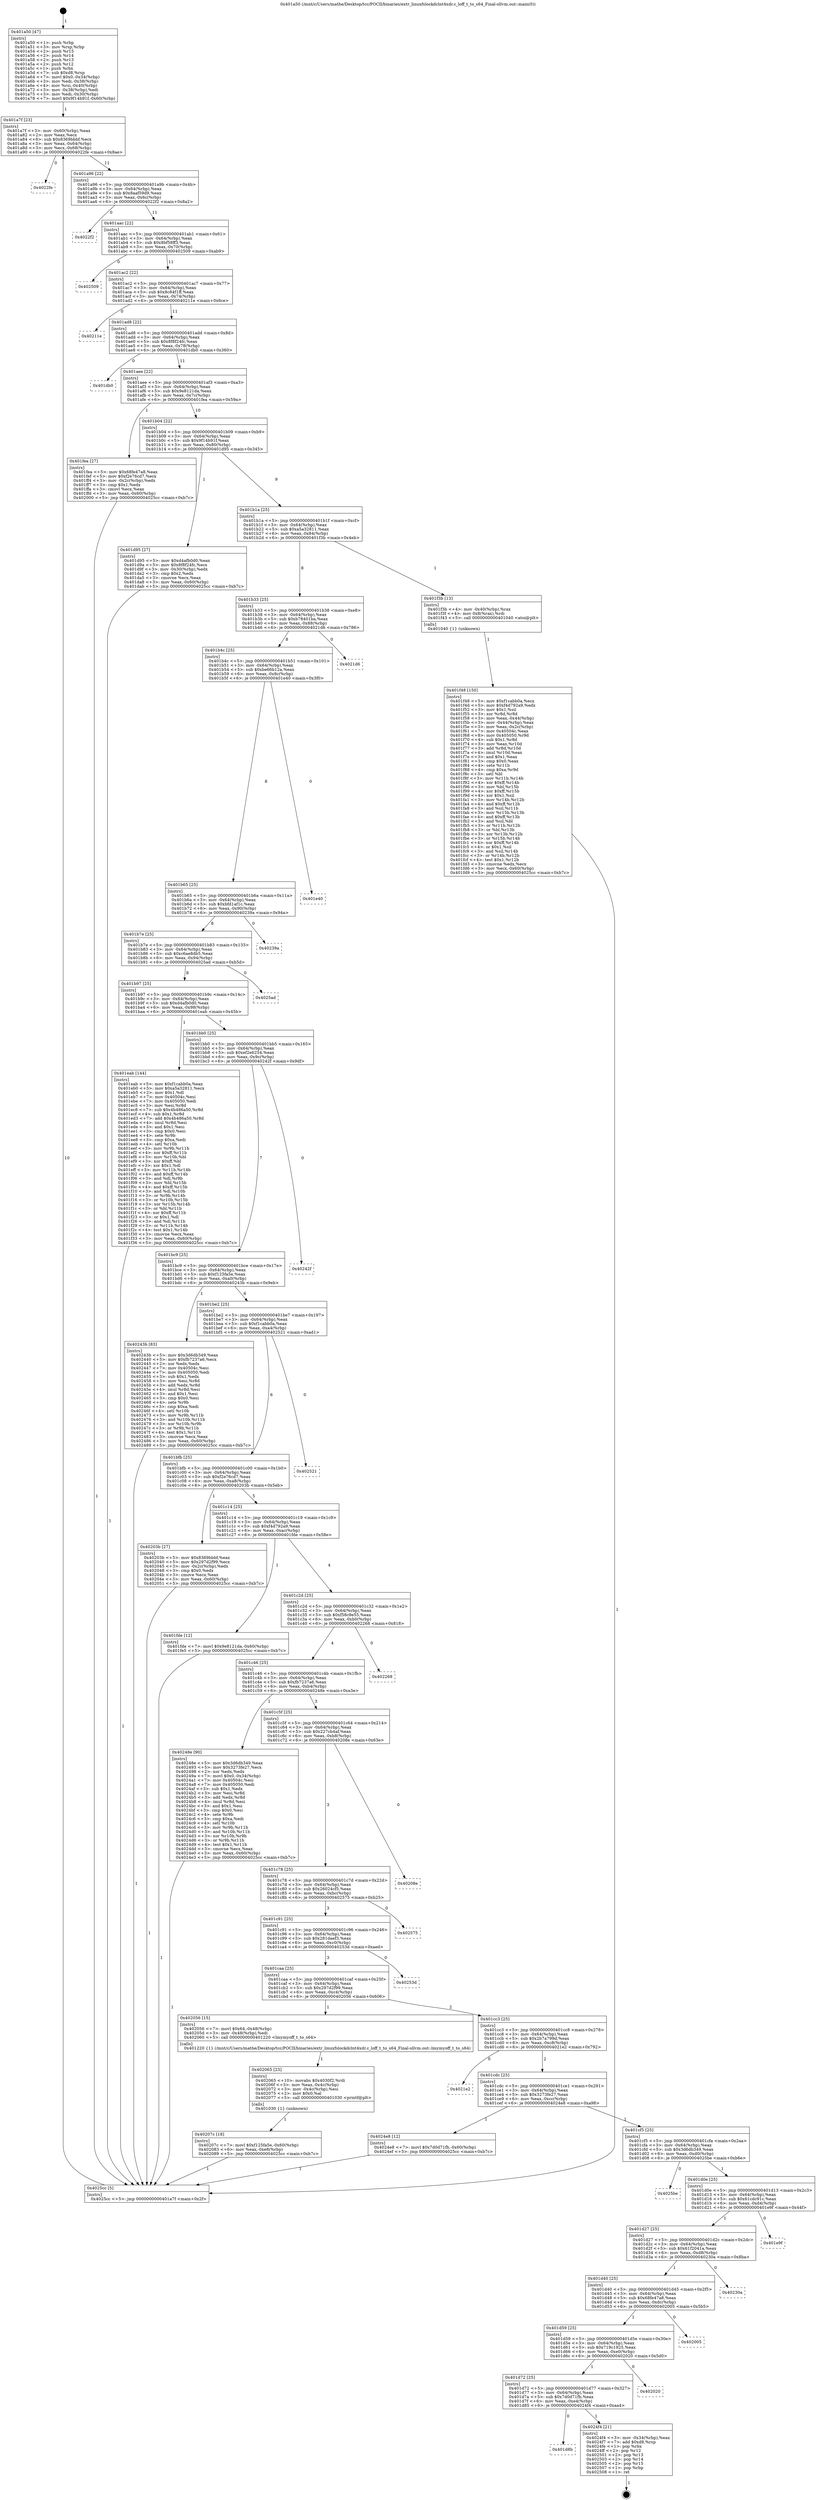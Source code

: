 digraph "0x401a50" {
  label = "0x401a50 (/mnt/c/Users/mathe/Desktop/tcc/POCII/binaries/extr_linuxfslockdclnt4xdr.c_loff_t_to_s64_Final-ollvm.out::main(0))"
  labelloc = "t"
  node[shape=record]

  Entry [label="",width=0.3,height=0.3,shape=circle,fillcolor=black,style=filled]
  "0x401a7f" [label="{
     0x401a7f [23]\l
     | [instrs]\l
     &nbsp;&nbsp;0x401a7f \<+3\>: mov -0x60(%rbp),%eax\l
     &nbsp;&nbsp;0x401a82 \<+2\>: mov %eax,%ecx\l
     &nbsp;&nbsp;0x401a84 \<+6\>: sub $0x8369bbbf,%ecx\l
     &nbsp;&nbsp;0x401a8a \<+3\>: mov %eax,-0x64(%rbp)\l
     &nbsp;&nbsp;0x401a8d \<+3\>: mov %ecx,-0x68(%rbp)\l
     &nbsp;&nbsp;0x401a90 \<+6\>: je 00000000004022fe \<main+0x8ae\>\l
  }"]
  "0x4022fe" [label="{
     0x4022fe\l
  }", style=dashed]
  "0x401a96" [label="{
     0x401a96 [22]\l
     | [instrs]\l
     &nbsp;&nbsp;0x401a96 \<+5\>: jmp 0000000000401a9b \<main+0x4b\>\l
     &nbsp;&nbsp;0x401a9b \<+3\>: mov -0x64(%rbp),%eax\l
     &nbsp;&nbsp;0x401a9e \<+5\>: sub $0x8aaf59d9,%eax\l
     &nbsp;&nbsp;0x401aa3 \<+3\>: mov %eax,-0x6c(%rbp)\l
     &nbsp;&nbsp;0x401aa6 \<+6\>: je 00000000004022f2 \<main+0x8a2\>\l
  }"]
  Exit [label="",width=0.3,height=0.3,shape=circle,fillcolor=black,style=filled,peripheries=2]
  "0x4022f2" [label="{
     0x4022f2\l
  }", style=dashed]
  "0x401aac" [label="{
     0x401aac [22]\l
     | [instrs]\l
     &nbsp;&nbsp;0x401aac \<+5\>: jmp 0000000000401ab1 \<main+0x61\>\l
     &nbsp;&nbsp;0x401ab1 \<+3\>: mov -0x64(%rbp),%eax\l
     &nbsp;&nbsp;0x401ab4 \<+5\>: sub $0x8bf58ff3,%eax\l
     &nbsp;&nbsp;0x401ab9 \<+3\>: mov %eax,-0x70(%rbp)\l
     &nbsp;&nbsp;0x401abc \<+6\>: je 0000000000402509 \<main+0xab9\>\l
  }"]
  "0x401d8b" [label="{
     0x401d8b\l
  }", style=dashed]
  "0x402509" [label="{
     0x402509\l
  }", style=dashed]
  "0x401ac2" [label="{
     0x401ac2 [22]\l
     | [instrs]\l
     &nbsp;&nbsp;0x401ac2 \<+5\>: jmp 0000000000401ac7 \<main+0x77\>\l
     &nbsp;&nbsp;0x401ac7 \<+3\>: mov -0x64(%rbp),%eax\l
     &nbsp;&nbsp;0x401aca \<+5\>: sub $0x8c84f1ff,%eax\l
     &nbsp;&nbsp;0x401acf \<+3\>: mov %eax,-0x74(%rbp)\l
     &nbsp;&nbsp;0x401ad2 \<+6\>: je 000000000040211e \<main+0x6ce\>\l
  }"]
  "0x4024f4" [label="{
     0x4024f4 [21]\l
     | [instrs]\l
     &nbsp;&nbsp;0x4024f4 \<+3\>: mov -0x34(%rbp),%eax\l
     &nbsp;&nbsp;0x4024f7 \<+7\>: add $0xd8,%rsp\l
     &nbsp;&nbsp;0x4024fe \<+1\>: pop %rbx\l
     &nbsp;&nbsp;0x4024ff \<+2\>: pop %r12\l
     &nbsp;&nbsp;0x402501 \<+2\>: pop %r13\l
     &nbsp;&nbsp;0x402503 \<+2\>: pop %r14\l
     &nbsp;&nbsp;0x402505 \<+2\>: pop %r15\l
     &nbsp;&nbsp;0x402507 \<+1\>: pop %rbp\l
     &nbsp;&nbsp;0x402508 \<+1\>: ret\l
  }"]
  "0x40211e" [label="{
     0x40211e\l
  }", style=dashed]
  "0x401ad8" [label="{
     0x401ad8 [22]\l
     | [instrs]\l
     &nbsp;&nbsp;0x401ad8 \<+5\>: jmp 0000000000401add \<main+0x8d\>\l
     &nbsp;&nbsp;0x401add \<+3\>: mov -0x64(%rbp),%eax\l
     &nbsp;&nbsp;0x401ae0 \<+5\>: sub $0x8f8f24fc,%eax\l
     &nbsp;&nbsp;0x401ae5 \<+3\>: mov %eax,-0x78(%rbp)\l
     &nbsp;&nbsp;0x401ae8 \<+6\>: je 0000000000401db0 \<main+0x360\>\l
  }"]
  "0x401d72" [label="{
     0x401d72 [25]\l
     | [instrs]\l
     &nbsp;&nbsp;0x401d72 \<+5\>: jmp 0000000000401d77 \<main+0x327\>\l
     &nbsp;&nbsp;0x401d77 \<+3\>: mov -0x64(%rbp),%eax\l
     &nbsp;&nbsp;0x401d7a \<+5\>: sub $0x7d0d71fb,%eax\l
     &nbsp;&nbsp;0x401d7f \<+6\>: mov %eax,-0xe4(%rbp)\l
     &nbsp;&nbsp;0x401d85 \<+6\>: je 00000000004024f4 \<main+0xaa4\>\l
  }"]
  "0x401db0" [label="{
     0x401db0\l
  }", style=dashed]
  "0x401aee" [label="{
     0x401aee [22]\l
     | [instrs]\l
     &nbsp;&nbsp;0x401aee \<+5\>: jmp 0000000000401af3 \<main+0xa3\>\l
     &nbsp;&nbsp;0x401af3 \<+3\>: mov -0x64(%rbp),%eax\l
     &nbsp;&nbsp;0x401af6 \<+5\>: sub $0x9e8121da,%eax\l
     &nbsp;&nbsp;0x401afb \<+3\>: mov %eax,-0x7c(%rbp)\l
     &nbsp;&nbsp;0x401afe \<+6\>: je 0000000000401fea \<main+0x59a\>\l
  }"]
  "0x402020" [label="{
     0x402020\l
  }", style=dashed]
  "0x401fea" [label="{
     0x401fea [27]\l
     | [instrs]\l
     &nbsp;&nbsp;0x401fea \<+5\>: mov $0x68fe47a8,%eax\l
     &nbsp;&nbsp;0x401fef \<+5\>: mov $0xf2e76cd7,%ecx\l
     &nbsp;&nbsp;0x401ff4 \<+3\>: mov -0x2c(%rbp),%edx\l
     &nbsp;&nbsp;0x401ff7 \<+3\>: cmp $0x1,%edx\l
     &nbsp;&nbsp;0x401ffa \<+3\>: cmovl %ecx,%eax\l
     &nbsp;&nbsp;0x401ffd \<+3\>: mov %eax,-0x60(%rbp)\l
     &nbsp;&nbsp;0x402000 \<+5\>: jmp 00000000004025cc \<main+0xb7c\>\l
  }"]
  "0x401b04" [label="{
     0x401b04 [22]\l
     | [instrs]\l
     &nbsp;&nbsp;0x401b04 \<+5\>: jmp 0000000000401b09 \<main+0xb9\>\l
     &nbsp;&nbsp;0x401b09 \<+3\>: mov -0x64(%rbp),%eax\l
     &nbsp;&nbsp;0x401b0c \<+5\>: sub $0x9f14b91f,%eax\l
     &nbsp;&nbsp;0x401b11 \<+3\>: mov %eax,-0x80(%rbp)\l
     &nbsp;&nbsp;0x401b14 \<+6\>: je 0000000000401d95 \<main+0x345\>\l
  }"]
  "0x401d59" [label="{
     0x401d59 [25]\l
     | [instrs]\l
     &nbsp;&nbsp;0x401d59 \<+5\>: jmp 0000000000401d5e \<main+0x30e\>\l
     &nbsp;&nbsp;0x401d5e \<+3\>: mov -0x64(%rbp),%eax\l
     &nbsp;&nbsp;0x401d61 \<+5\>: sub $0x719c1925,%eax\l
     &nbsp;&nbsp;0x401d66 \<+6\>: mov %eax,-0xe0(%rbp)\l
     &nbsp;&nbsp;0x401d6c \<+6\>: je 0000000000402020 \<main+0x5d0\>\l
  }"]
  "0x401d95" [label="{
     0x401d95 [27]\l
     | [instrs]\l
     &nbsp;&nbsp;0x401d95 \<+5\>: mov $0xd4afb0d0,%eax\l
     &nbsp;&nbsp;0x401d9a \<+5\>: mov $0x8f8f24fc,%ecx\l
     &nbsp;&nbsp;0x401d9f \<+3\>: mov -0x30(%rbp),%edx\l
     &nbsp;&nbsp;0x401da2 \<+3\>: cmp $0x2,%edx\l
     &nbsp;&nbsp;0x401da5 \<+3\>: cmovne %ecx,%eax\l
     &nbsp;&nbsp;0x401da8 \<+3\>: mov %eax,-0x60(%rbp)\l
     &nbsp;&nbsp;0x401dab \<+5\>: jmp 00000000004025cc \<main+0xb7c\>\l
  }"]
  "0x401b1a" [label="{
     0x401b1a [25]\l
     | [instrs]\l
     &nbsp;&nbsp;0x401b1a \<+5\>: jmp 0000000000401b1f \<main+0xcf\>\l
     &nbsp;&nbsp;0x401b1f \<+3\>: mov -0x64(%rbp),%eax\l
     &nbsp;&nbsp;0x401b22 \<+5\>: sub $0xa5a32811,%eax\l
     &nbsp;&nbsp;0x401b27 \<+6\>: mov %eax,-0x84(%rbp)\l
     &nbsp;&nbsp;0x401b2d \<+6\>: je 0000000000401f3b \<main+0x4eb\>\l
  }"]
  "0x4025cc" [label="{
     0x4025cc [5]\l
     | [instrs]\l
     &nbsp;&nbsp;0x4025cc \<+5\>: jmp 0000000000401a7f \<main+0x2f\>\l
  }"]
  "0x401a50" [label="{
     0x401a50 [47]\l
     | [instrs]\l
     &nbsp;&nbsp;0x401a50 \<+1\>: push %rbp\l
     &nbsp;&nbsp;0x401a51 \<+3\>: mov %rsp,%rbp\l
     &nbsp;&nbsp;0x401a54 \<+2\>: push %r15\l
     &nbsp;&nbsp;0x401a56 \<+2\>: push %r14\l
     &nbsp;&nbsp;0x401a58 \<+2\>: push %r13\l
     &nbsp;&nbsp;0x401a5a \<+2\>: push %r12\l
     &nbsp;&nbsp;0x401a5c \<+1\>: push %rbx\l
     &nbsp;&nbsp;0x401a5d \<+7\>: sub $0xd8,%rsp\l
     &nbsp;&nbsp;0x401a64 \<+7\>: movl $0x0,-0x34(%rbp)\l
     &nbsp;&nbsp;0x401a6b \<+3\>: mov %edi,-0x38(%rbp)\l
     &nbsp;&nbsp;0x401a6e \<+4\>: mov %rsi,-0x40(%rbp)\l
     &nbsp;&nbsp;0x401a72 \<+3\>: mov -0x38(%rbp),%edi\l
     &nbsp;&nbsp;0x401a75 \<+3\>: mov %edi,-0x30(%rbp)\l
     &nbsp;&nbsp;0x401a78 \<+7\>: movl $0x9f14b91f,-0x60(%rbp)\l
  }"]
  "0x402005" [label="{
     0x402005\l
  }", style=dashed]
  "0x401f3b" [label="{
     0x401f3b [13]\l
     | [instrs]\l
     &nbsp;&nbsp;0x401f3b \<+4\>: mov -0x40(%rbp),%rax\l
     &nbsp;&nbsp;0x401f3f \<+4\>: mov 0x8(%rax),%rdi\l
     &nbsp;&nbsp;0x401f43 \<+5\>: call 0000000000401040 \<atoi@plt\>\l
     | [calls]\l
     &nbsp;&nbsp;0x401040 \{1\} (unknown)\l
  }"]
  "0x401b33" [label="{
     0x401b33 [25]\l
     | [instrs]\l
     &nbsp;&nbsp;0x401b33 \<+5\>: jmp 0000000000401b38 \<main+0xe8\>\l
     &nbsp;&nbsp;0x401b38 \<+3\>: mov -0x64(%rbp),%eax\l
     &nbsp;&nbsp;0x401b3b \<+5\>: sub $0xb78401ba,%eax\l
     &nbsp;&nbsp;0x401b40 \<+6\>: mov %eax,-0x88(%rbp)\l
     &nbsp;&nbsp;0x401b46 \<+6\>: je 00000000004021d6 \<main+0x786\>\l
  }"]
  "0x401d40" [label="{
     0x401d40 [25]\l
     | [instrs]\l
     &nbsp;&nbsp;0x401d40 \<+5\>: jmp 0000000000401d45 \<main+0x2f5\>\l
     &nbsp;&nbsp;0x401d45 \<+3\>: mov -0x64(%rbp),%eax\l
     &nbsp;&nbsp;0x401d48 \<+5\>: sub $0x68fe47a8,%eax\l
     &nbsp;&nbsp;0x401d4d \<+6\>: mov %eax,-0xdc(%rbp)\l
     &nbsp;&nbsp;0x401d53 \<+6\>: je 0000000000402005 \<main+0x5b5\>\l
  }"]
  "0x4021d6" [label="{
     0x4021d6\l
  }", style=dashed]
  "0x401b4c" [label="{
     0x401b4c [25]\l
     | [instrs]\l
     &nbsp;&nbsp;0x401b4c \<+5\>: jmp 0000000000401b51 \<main+0x101\>\l
     &nbsp;&nbsp;0x401b51 \<+3\>: mov -0x64(%rbp),%eax\l
     &nbsp;&nbsp;0x401b54 \<+5\>: sub $0xbe66b12a,%eax\l
     &nbsp;&nbsp;0x401b59 \<+6\>: mov %eax,-0x8c(%rbp)\l
     &nbsp;&nbsp;0x401b5f \<+6\>: je 0000000000401e40 \<main+0x3f0\>\l
  }"]
  "0x40230a" [label="{
     0x40230a\l
  }", style=dashed]
  "0x401e40" [label="{
     0x401e40\l
  }", style=dashed]
  "0x401b65" [label="{
     0x401b65 [25]\l
     | [instrs]\l
     &nbsp;&nbsp;0x401b65 \<+5\>: jmp 0000000000401b6a \<main+0x11a\>\l
     &nbsp;&nbsp;0x401b6a \<+3\>: mov -0x64(%rbp),%eax\l
     &nbsp;&nbsp;0x401b6d \<+5\>: sub $0xbfd1af1c,%eax\l
     &nbsp;&nbsp;0x401b72 \<+6\>: mov %eax,-0x90(%rbp)\l
     &nbsp;&nbsp;0x401b78 \<+6\>: je 000000000040239a \<main+0x94a\>\l
  }"]
  "0x401d27" [label="{
     0x401d27 [25]\l
     | [instrs]\l
     &nbsp;&nbsp;0x401d27 \<+5\>: jmp 0000000000401d2c \<main+0x2dc\>\l
     &nbsp;&nbsp;0x401d2c \<+3\>: mov -0x64(%rbp),%eax\l
     &nbsp;&nbsp;0x401d2f \<+5\>: sub $0x61f2041a,%eax\l
     &nbsp;&nbsp;0x401d34 \<+6\>: mov %eax,-0xd8(%rbp)\l
     &nbsp;&nbsp;0x401d3a \<+6\>: je 000000000040230a \<main+0x8ba\>\l
  }"]
  "0x40239a" [label="{
     0x40239a\l
  }", style=dashed]
  "0x401b7e" [label="{
     0x401b7e [25]\l
     | [instrs]\l
     &nbsp;&nbsp;0x401b7e \<+5\>: jmp 0000000000401b83 \<main+0x133\>\l
     &nbsp;&nbsp;0x401b83 \<+3\>: mov -0x64(%rbp),%eax\l
     &nbsp;&nbsp;0x401b86 \<+5\>: sub $0xc6ae8db5,%eax\l
     &nbsp;&nbsp;0x401b8b \<+6\>: mov %eax,-0x94(%rbp)\l
     &nbsp;&nbsp;0x401b91 \<+6\>: je 00000000004025ad \<main+0xb5d\>\l
  }"]
  "0x401e9f" [label="{
     0x401e9f\l
  }", style=dashed]
  "0x4025ad" [label="{
     0x4025ad\l
  }", style=dashed]
  "0x401b97" [label="{
     0x401b97 [25]\l
     | [instrs]\l
     &nbsp;&nbsp;0x401b97 \<+5\>: jmp 0000000000401b9c \<main+0x14c\>\l
     &nbsp;&nbsp;0x401b9c \<+3\>: mov -0x64(%rbp),%eax\l
     &nbsp;&nbsp;0x401b9f \<+5\>: sub $0xd4afb0d0,%eax\l
     &nbsp;&nbsp;0x401ba4 \<+6\>: mov %eax,-0x98(%rbp)\l
     &nbsp;&nbsp;0x401baa \<+6\>: je 0000000000401eab \<main+0x45b\>\l
  }"]
  "0x401d0e" [label="{
     0x401d0e [25]\l
     | [instrs]\l
     &nbsp;&nbsp;0x401d0e \<+5\>: jmp 0000000000401d13 \<main+0x2c3\>\l
     &nbsp;&nbsp;0x401d13 \<+3\>: mov -0x64(%rbp),%eax\l
     &nbsp;&nbsp;0x401d16 \<+5\>: sub $0x61cdc91c,%eax\l
     &nbsp;&nbsp;0x401d1b \<+6\>: mov %eax,-0xd4(%rbp)\l
     &nbsp;&nbsp;0x401d21 \<+6\>: je 0000000000401e9f \<main+0x44f\>\l
  }"]
  "0x401eab" [label="{
     0x401eab [144]\l
     | [instrs]\l
     &nbsp;&nbsp;0x401eab \<+5\>: mov $0xf1cabb0a,%eax\l
     &nbsp;&nbsp;0x401eb0 \<+5\>: mov $0xa5a32811,%ecx\l
     &nbsp;&nbsp;0x401eb5 \<+2\>: mov $0x1,%dl\l
     &nbsp;&nbsp;0x401eb7 \<+7\>: mov 0x40504c,%esi\l
     &nbsp;&nbsp;0x401ebe \<+7\>: mov 0x405050,%edi\l
     &nbsp;&nbsp;0x401ec5 \<+3\>: mov %esi,%r8d\l
     &nbsp;&nbsp;0x401ec8 \<+7\>: sub $0x4b486a50,%r8d\l
     &nbsp;&nbsp;0x401ecf \<+4\>: sub $0x1,%r8d\l
     &nbsp;&nbsp;0x401ed3 \<+7\>: add $0x4b486a50,%r8d\l
     &nbsp;&nbsp;0x401eda \<+4\>: imul %r8d,%esi\l
     &nbsp;&nbsp;0x401ede \<+3\>: and $0x1,%esi\l
     &nbsp;&nbsp;0x401ee1 \<+3\>: cmp $0x0,%esi\l
     &nbsp;&nbsp;0x401ee4 \<+4\>: sete %r9b\l
     &nbsp;&nbsp;0x401ee8 \<+3\>: cmp $0xa,%edi\l
     &nbsp;&nbsp;0x401eeb \<+4\>: setl %r10b\l
     &nbsp;&nbsp;0x401eef \<+3\>: mov %r9b,%r11b\l
     &nbsp;&nbsp;0x401ef2 \<+4\>: xor $0xff,%r11b\l
     &nbsp;&nbsp;0x401ef6 \<+3\>: mov %r10b,%bl\l
     &nbsp;&nbsp;0x401ef9 \<+3\>: xor $0xff,%bl\l
     &nbsp;&nbsp;0x401efc \<+3\>: xor $0x1,%dl\l
     &nbsp;&nbsp;0x401eff \<+3\>: mov %r11b,%r14b\l
     &nbsp;&nbsp;0x401f02 \<+4\>: and $0xff,%r14b\l
     &nbsp;&nbsp;0x401f06 \<+3\>: and %dl,%r9b\l
     &nbsp;&nbsp;0x401f09 \<+3\>: mov %bl,%r15b\l
     &nbsp;&nbsp;0x401f0c \<+4\>: and $0xff,%r15b\l
     &nbsp;&nbsp;0x401f10 \<+3\>: and %dl,%r10b\l
     &nbsp;&nbsp;0x401f13 \<+3\>: or %r9b,%r14b\l
     &nbsp;&nbsp;0x401f16 \<+3\>: or %r10b,%r15b\l
     &nbsp;&nbsp;0x401f19 \<+3\>: xor %r15b,%r14b\l
     &nbsp;&nbsp;0x401f1c \<+3\>: or %bl,%r11b\l
     &nbsp;&nbsp;0x401f1f \<+4\>: xor $0xff,%r11b\l
     &nbsp;&nbsp;0x401f23 \<+3\>: or $0x1,%dl\l
     &nbsp;&nbsp;0x401f26 \<+3\>: and %dl,%r11b\l
     &nbsp;&nbsp;0x401f29 \<+3\>: or %r11b,%r14b\l
     &nbsp;&nbsp;0x401f2c \<+4\>: test $0x1,%r14b\l
     &nbsp;&nbsp;0x401f30 \<+3\>: cmovne %ecx,%eax\l
     &nbsp;&nbsp;0x401f33 \<+3\>: mov %eax,-0x60(%rbp)\l
     &nbsp;&nbsp;0x401f36 \<+5\>: jmp 00000000004025cc \<main+0xb7c\>\l
  }"]
  "0x401bb0" [label="{
     0x401bb0 [25]\l
     | [instrs]\l
     &nbsp;&nbsp;0x401bb0 \<+5\>: jmp 0000000000401bb5 \<main+0x165\>\l
     &nbsp;&nbsp;0x401bb5 \<+3\>: mov -0x64(%rbp),%eax\l
     &nbsp;&nbsp;0x401bb8 \<+5\>: sub $0xef2e6254,%eax\l
     &nbsp;&nbsp;0x401bbd \<+6\>: mov %eax,-0x9c(%rbp)\l
     &nbsp;&nbsp;0x401bc3 \<+6\>: je 000000000040242f \<main+0x9df\>\l
  }"]
  "0x401f48" [label="{
     0x401f48 [150]\l
     | [instrs]\l
     &nbsp;&nbsp;0x401f48 \<+5\>: mov $0xf1cabb0a,%ecx\l
     &nbsp;&nbsp;0x401f4d \<+5\>: mov $0xf4d792a9,%edx\l
     &nbsp;&nbsp;0x401f52 \<+3\>: mov $0x1,%sil\l
     &nbsp;&nbsp;0x401f55 \<+3\>: xor %r8d,%r8d\l
     &nbsp;&nbsp;0x401f58 \<+3\>: mov %eax,-0x44(%rbp)\l
     &nbsp;&nbsp;0x401f5b \<+3\>: mov -0x44(%rbp),%eax\l
     &nbsp;&nbsp;0x401f5e \<+3\>: mov %eax,-0x2c(%rbp)\l
     &nbsp;&nbsp;0x401f61 \<+7\>: mov 0x40504c,%eax\l
     &nbsp;&nbsp;0x401f68 \<+8\>: mov 0x405050,%r9d\l
     &nbsp;&nbsp;0x401f70 \<+4\>: sub $0x1,%r8d\l
     &nbsp;&nbsp;0x401f74 \<+3\>: mov %eax,%r10d\l
     &nbsp;&nbsp;0x401f77 \<+3\>: add %r8d,%r10d\l
     &nbsp;&nbsp;0x401f7a \<+4\>: imul %r10d,%eax\l
     &nbsp;&nbsp;0x401f7e \<+3\>: and $0x1,%eax\l
     &nbsp;&nbsp;0x401f81 \<+3\>: cmp $0x0,%eax\l
     &nbsp;&nbsp;0x401f84 \<+4\>: sete %r11b\l
     &nbsp;&nbsp;0x401f88 \<+4\>: cmp $0xa,%r9d\l
     &nbsp;&nbsp;0x401f8c \<+3\>: setl %bl\l
     &nbsp;&nbsp;0x401f8f \<+3\>: mov %r11b,%r14b\l
     &nbsp;&nbsp;0x401f92 \<+4\>: xor $0xff,%r14b\l
     &nbsp;&nbsp;0x401f96 \<+3\>: mov %bl,%r15b\l
     &nbsp;&nbsp;0x401f99 \<+4\>: xor $0xff,%r15b\l
     &nbsp;&nbsp;0x401f9d \<+4\>: xor $0x1,%sil\l
     &nbsp;&nbsp;0x401fa1 \<+3\>: mov %r14b,%r12b\l
     &nbsp;&nbsp;0x401fa4 \<+4\>: and $0xff,%r12b\l
     &nbsp;&nbsp;0x401fa8 \<+3\>: and %sil,%r11b\l
     &nbsp;&nbsp;0x401fab \<+3\>: mov %r15b,%r13b\l
     &nbsp;&nbsp;0x401fae \<+4\>: and $0xff,%r13b\l
     &nbsp;&nbsp;0x401fb2 \<+3\>: and %sil,%bl\l
     &nbsp;&nbsp;0x401fb5 \<+3\>: or %r11b,%r12b\l
     &nbsp;&nbsp;0x401fb8 \<+3\>: or %bl,%r13b\l
     &nbsp;&nbsp;0x401fbb \<+3\>: xor %r13b,%r12b\l
     &nbsp;&nbsp;0x401fbe \<+3\>: or %r15b,%r14b\l
     &nbsp;&nbsp;0x401fc1 \<+4\>: xor $0xff,%r14b\l
     &nbsp;&nbsp;0x401fc5 \<+4\>: or $0x1,%sil\l
     &nbsp;&nbsp;0x401fc9 \<+3\>: and %sil,%r14b\l
     &nbsp;&nbsp;0x401fcc \<+3\>: or %r14b,%r12b\l
     &nbsp;&nbsp;0x401fcf \<+4\>: test $0x1,%r12b\l
     &nbsp;&nbsp;0x401fd3 \<+3\>: cmovne %edx,%ecx\l
     &nbsp;&nbsp;0x401fd6 \<+3\>: mov %ecx,-0x60(%rbp)\l
     &nbsp;&nbsp;0x401fd9 \<+5\>: jmp 00000000004025cc \<main+0xb7c\>\l
  }"]
  "0x4025be" [label="{
     0x4025be\l
  }", style=dashed]
  "0x40242f" [label="{
     0x40242f\l
  }", style=dashed]
  "0x401bc9" [label="{
     0x401bc9 [25]\l
     | [instrs]\l
     &nbsp;&nbsp;0x401bc9 \<+5\>: jmp 0000000000401bce \<main+0x17e\>\l
     &nbsp;&nbsp;0x401bce \<+3\>: mov -0x64(%rbp),%eax\l
     &nbsp;&nbsp;0x401bd1 \<+5\>: sub $0xf125fa5e,%eax\l
     &nbsp;&nbsp;0x401bd6 \<+6\>: mov %eax,-0xa0(%rbp)\l
     &nbsp;&nbsp;0x401bdc \<+6\>: je 000000000040243b \<main+0x9eb\>\l
  }"]
  "0x401cf5" [label="{
     0x401cf5 [25]\l
     | [instrs]\l
     &nbsp;&nbsp;0x401cf5 \<+5\>: jmp 0000000000401cfa \<main+0x2aa\>\l
     &nbsp;&nbsp;0x401cfa \<+3\>: mov -0x64(%rbp),%eax\l
     &nbsp;&nbsp;0x401cfd \<+5\>: sub $0x3d6db349,%eax\l
     &nbsp;&nbsp;0x401d02 \<+6\>: mov %eax,-0xd0(%rbp)\l
     &nbsp;&nbsp;0x401d08 \<+6\>: je 00000000004025be \<main+0xb6e\>\l
  }"]
  "0x40243b" [label="{
     0x40243b [83]\l
     | [instrs]\l
     &nbsp;&nbsp;0x40243b \<+5\>: mov $0x3d6db349,%eax\l
     &nbsp;&nbsp;0x402440 \<+5\>: mov $0xfb7237a6,%ecx\l
     &nbsp;&nbsp;0x402445 \<+2\>: xor %edx,%edx\l
     &nbsp;&nbsp;0x402447 \<+7\>: mov 0x40504c,%esi\l
     &nbsp;&nbsp;0x40244e \<+7\>: mov 0x405050,%edi\l
     &nbsp;&nbsp;0x402455 \<+3\>: sub $0x1,%edx\l
     &nbsp;&nbsp;0x402458 \<+3\>: mov %esi,%r8d\l
     &nbsp;&nbsp;0x40245b \<+3\>: add %edx,%r8d\l
     &nbsp;&nbsp;0x40245e \<+4\>: imul %r8d,%esi\l
     &nbsp;&nbsp;0x402462 \<+3\>: and $0x1,%esi\l
     &nbsp;&nbsp;0x402465 \<+3\>: cmp $0x0,%esi\l
     &nbsp;&nbsp;0x402468 \<+4\>: sete %r9b\l
     &nbsp;&nbsp;0x40246c \<+3\>: cmp $0xa,%edi\l
     &nbsp;&nbsp;0x40246f \<+4\>: setl %r10b\l
     &nbsp;&nbsp;0x402473 \<+3\>: mov %r9b,%r11b\l
     &nbsp;&nbsp;0x402476 \<+3\>: and %r10b,%r11b\l
     &nbsp;&nbsp;0x402479 \<+3\>: xor %r10b,%r9b\l
     &nbsp;&nbsp;0x40247c \<+3\>: or %r9b,%r11b\l
     &nbsp;&nbsp;0x40247f \<+4\>: test $0x1,%r11b\l
     &nbsp;&nbsp;0x402483 \<+3\>: cmovne %ecx,%eax\l
     &nbsp;&nbsp;0x402486 \<+3\>: mov %eax,-0x60(%rbp)\l
     &nbsp;&nbsp;0x402489 \<+5\>: jmp 00000000004025cc \<main+0xb7c\>\l
  }"]
  "0x401be2" [label="{
     0x401be2 [25]\l
     | [instrs]\l
     &nbsp;&nbsp;0x401be2 \<+5\>: jmp 0000000000401be7 \<main+0x197\>\l
     &nbsp;&nbsp;0x401be7 \<+3\>: mov -0x64(%rbp),%eax\l
     &nbsp;&nbsp;0x401bea \<+5\>: sub $0xf1cabb0a,%eax\l
     &nbsp;&nbsp;0x401bef \<+6\>: mov %eax,-0xa4(%rbp)\l
     &nbsp;&nbsp;0x401bf5 \<+6\>: je 0000000000402521 \<main+0xad1\>\l
  }"]
  "0x4024e8" [label="{
     0x4024e8 [12]\l
     | [instrs]\l
     &nbsp;&nbsp;0x4024e8 \<+7\>: movl $0x7d0d71fb,-0x60(%rbp)\l
     &nbsp;&nbsp;0x4024ef \<+5\>: jmp 00000000004025cc \<main+0xb7c\>\l
  }"]
  "0x402521" [label="{
     0x402521\l
  }", style=dashed]
  "0x401bfb" [label="{
     0x401bfb [25]\l
     | [instrs]\l
     &nbsp;&nbsp;0x401bfb \<+5\>: jmp 0000000000401c00 \<main+0x1b0\>\l
     &nbsp;&nbsp;0x401c00 \<+3\>: mov -0x64(%rbp),%eax\l
     &nbsp;&nbsp;0x401c03 \<+5\>: sub $0xf2e76cd7,%eax\l
     &nbsp;&nbsp;0x401c08 \<+6\>: mov %eax,-0xa8(%rbp)\l
     &nbsp;&nbsp;0x401c0e \<+6\>: je 000000000040203b \<main+0x5eb\>\l
  }"]
  "0x401cdc" [label="{
     0x401cdc [25]\l
     | [instrs]\l
     &nbsp;&nbsp;0x401cdc \<+5\>: jmp 0000000000401ce1 \<main+0x291\>\l
     &nbsp;&nbsp;0x401ce1 \<+3\>: mov -0x64(%rbp),%eax\l
     &nbsp;&nbsp;0x401ce4 \<+5\>: sub $0x3273fe27,%eax\l
     &nbsp;&nbsp;0x401ce9 \<+6\>: mov %eax,-0xcc(%rbp)\l
     &nbsp;&nbsp;0x401cef \<+6\>: je 00000000004024e8 \<main+0xa98\>\l
  }"]
  "0x40203b" [label="{
     0x40203b [27]\l
     | [instrs]\l
     &nbsp;&nbsp;0x40203b \<+5\>: mov $0x8369bbbf,%eax\l
     &nbsp;&nbsp;0x402040 \<+5\>: mov $0x297d2f99,%ecx\l
     &nbsp;&nbsp;0x402045 \<+3\>: mov -0x2c(%rbp),%edx\l
     &nbsp;&nbsp;0x402048 \<+3\>: cmp $0x0,%edx\l
     &nbsp;&nbsp;0x40204b \<+3\>: cmove %ecx,%eax\l
     &nbsp;&nbsp;0x40204e \<+3\>: mov %eax,-0x60(%rbp)\l
     &nbsp;&nbsp;0x402051 \<+5\>: jmp 00000000004025cc \<main+0xb7c\>\l
  }"]
  "0x401c14" [label="{
     0x401c14 [25]\l
     | [instrs]\l
     &nbsp;&nbsp;0x401c14 \<+5\>: jmp 0000000000401c19 \<main+0x1c9\>\l
     &nbsp;&nbsp;0x401c19 \<+3\>: mov -0x64(%rbp),%eax\l
     &nbsp;&nbsp;0x401c1c \<+5\>: sub $0xf4d792a9,%eax\l
     &nbsp;&nbsp;0x401c21 \<+6\>: mov %eax,-0xac(%rbp)\l
     &nbsp;&nbsp;0x401c27 \<+6\>: je 0000000000401fde \<main+0x58e\>\l
  }"]
  "0x4021e2" [label="{
     0x4021e2\l
  }", style=dashed]
  "0x401fde" [label="{
     0x401fde [12]\l
     | [instrs]\l
     &nbsp;&nbsp;0x401fde \<+7\>: movl $0x9e8121da,-0x60(%rbp)\l
     &nbsp;&nbsp;0x401fe5 \<+5\>: jmp 00000000004025cc \<main+0xb7c\>\l
  }"]
  "0x401c2d" [label="{
     0x401c2d [25]\l
     | [instrs]\l
     &nbsp;&nbsp;0x401c2d \<+5\>: jmp 0000000000401c32 \<main+0x1e2\>\l
     &nbsp;&nbsp;0x401c32 \<+3\>: mov -0x64(%rbp),%eax\l
     &nbsp;&nbsp;0x401c35 \<+5\>: sub $0xf58c9e55,%eax\l
     &nbsp;&nbsp;0x401c3a \<+6\>: mov %eax,-0xb0(%rbp)\l
     &nbsp;&nbsp;0x401c40 \<+6\>: je 0000000000402268 \<main+0x818\>\l
  }"]
  "0x40207c" [label="{
     0x40207c [18]\l
     | [instrs]\l
     &nbsp;&nbsp;0x40207c \<+7\>: movl $0xf125fa5e,-0x60(%rbp)\l
     &nbsp;&nbsp;0x402083 \<+6\>: mov %eax,-0xe8(%rbp)\l
     &nbsp;&nbsp;0x402089 \<+5\>: jmp 00000000004025cc \<main+0xb7c\>\l
  }"]
  "0x402268" [label="{
     0x402268\l
  }", style=dashed]
  "0x401c46" [label="{
     0x401c46 [25]\l
     | [instrs]\l
     &nbsp;&nbsp;0x401c46 \<+5\>: jmp 0000000000401c4b \<main+0x1fb\>\l
     &nbsp;&nbsp;0x401c4b \<+3\>: mov -0x64(%rbp),%eax\l
     &nbsp;&nbsp;0x401c4e \<+5\>: sub $0xfb7237a6,%eax\l
     &nbsp;&nbsp;0x401c53 \<+6\>: mov %eax,-0xb4(%rbp)\l
     &nbsp;&nbsp;0x401c59 \<+6\>: je 000000000040248e \<main+0xa3e\>\l
  }"]
  "0x402065" [label="{
     0x402065 [23]\l
     | [instrs]\l
     &nbsp;&nbsp;0x402065 \<+10\>: movabs $0x4030f2,%rdi\l
     &nbsp;&nbsp;0x40206f \<+3\>: mov %eax,-0x4c(%rbp)\l
     &nbsp;&nbsp;0x402072 \<+3\>: mov -0x4c(%rbp),%esi\l
     &nbsp;&nbsp;0x402075 \<+2\>: mov $0x0,%al\l
     &nbsp;&nbsp;0x402077 \<+5\>: call 0000000000401030 \<printf@plt\>\l
     | [calls]\l
     &nbsp;&nbsp;0x401030 \{1\} (unknown)\l
  }"]
  "0x40248e" [label="{
     0x40248e [90]\l
     | [instrs]\l
     &nbsp;&nbsp;0x40248e \<+5\>: mov $0x3d6db349,%eax\l
     &nbsp;&nbsp;0x402493 \<+5\>: mov $0x3273fe27,%ecx\l
     &nbsp;&nbsp;0x402498 \<+2\>: xor %edx,%edx\l
     &nbsp;&nbsp;0x40249a \<+7\>: movl $0x0,-0x34(%rbp)\l
     &nbsp;&nbsp;0x4024a1 \<+7\>: mov 0x40504c,%esi\l
     &nbsp;&nbsp;0x4024a8 \<+7\>: mov 0x405050,%edi\l
     &nbsp;&nbsp;0x4024af \<+3\>: sub $0x1,%edx\l
     &nbsp;&nbsp;0x4024b2 \<+3\>: mov %esi,%r8d\l
     &nbsp;&nbsp;0x4024b5 \<+3\>: add %edx,%r8d\l
     &nbsp;&nbsp;0x4024b8 \<+4\>: imul %r8d,%esi\l
     &nbsp;&nbsp;0x4024bc \<+3\>: and $0x1,%esi\l
     &nbsp;&nbsp;0x4024bf \<+3\>: cmp $0x0,%esi\l
     &nbsp;&nbsp;0x4024c2 \<+4\>: sete %r9b\l
     &nbsp;&nbsp;0x4024c6 \<+3\>: cmp $0xa,%edi\l
     &nbsp;&nbsp;0x4024c9 \<+4\>: setl %r10b\l
     &nbsp;&nbsp;0x4024cd \<+3\>: mov %r9b,%r11b\l
     &nbsp;&nbsp;0x4024d0 \<+3\>: and %r10b,%r11b\l
     &nbsp;&nbsp;0x4024d3 \<+3\>: xor %r10b,%r9b\l
     &nbsp;&nbsp;0x4024d6 \<+3\>: or %r9b,%r11b\l
     &nbsp;&nbsp;0x4024d9 \<+4\>: test $0x1,%r11b\l
     &nbsp;&nbsp;0x4024dd \<+3\>: cmovne %ecx,%eax\l
     &nbsp;&nbsp;0x4024e0 \<+3\>: mov %eax,-0x60(%rbp)\l
     &nbsp;&nbsp;0x4024e3 \<+5\>: jmp 00000000004025cc \<main+0xb7c\>\l
  }"]
  "0x401c5f" [label="{
     0x401c5f [25]\l
     | [instrs]\l
     &nbsp;&nbsp;0x401c5f \<+5\>: jmp 0000000000401c64 \<main+0x214\>\l
     &nbsp;&nbsp;0x401c64 \<+3\>: mov -0x64(%rbp),%eax\l
     &nbsp;&nbsp;0x401c67 \<+5\>: sub $0x227cb4af,%eax\l
     &nbsp;&nbsp;0x401c6c \<+6\>: mov %eax,-0xb8(%rbp)\l
     &nbsp;&nbsp;0x401c72 \<+6\>: je 000000000040208e \<main+0x63e\>\l
  }"]
  "0x401cc3" [label="{
     0x401cc3 [25]\l
     | [instrs]\l
     &nbsp;&nbsp;0x401cc3 \<+5\>: jmp 0000000000401cc8 \<main+0x278\>\l
     &nbsp;&nbsp;0x401cc8 \<+3\>: mov -0x64(%rbp),%eax\l
     &nbsp;&nbsp;0x401ccb \<+5\>: sub $0x2b7a799d,%eax\l
     &nbsp;&nbsp;0x401cd0 \<+6\>: mov %eax,-0xc8(%rbp)\l
     &nbsp;&nbsp;0x401cd6 \<+6\>: je 00000000004021e2 \<main+0x792\>\l
  }"]
  "0x40208e" [label="{
     0x40208e\l
  }", style=dashed]
  "0x401c78" [label="{
     0x401c78 [25]\l
     | [instrs]\l
     &nbsp;&nbsp;0x401c78 \<+5\>: jmp 0000000000401c7d \<main+0x22d\>\l
     &nbsp;&nbsp;0x401c7d \<+3\>: mov -0x64(%rbp),%eax\l
     &nbsp;&nbsp;0x401c80 \<+5\>: sub $0x26024cf5,%eax\l
     &nbsp;&nbsp;0x401c85 \<+6\>: mov %eax,-0xbc(%rbp)\l
     &nbsp;&nbsp;0x401c8b \<+6\>: je 0000000000402575 \<main+0xb25\>\l
  }"]
  "0x402056" [label="{
     0x402056 [15]\l
     | [instrs]\l
     &nbsp;&nbsp;0x402056 \<+7\>: movl $0x64,-0x48(%rbp)\l
     &nbsp;&nbsp;0x40205d \<+3\>: mov -0x48(%rbp),%edi\l
     &nbsp;&nbsp;0x402060 \<+5\>: call 0000000000401220 \<lmymyoff_t_to_s64\>\l
     | [calls]\l
     &nbsp;&nbsp;0x401220 \{1\} (/mnt/c/Users/mathe/Desktop/tcc/POCII/binaries/extr_linuxfslockdclnt4xdr.c_loff_t_to_s64_Final-ollvm.out::lmymyoff_t_to_s64)\l
  }"]
  "0x402575" [label="{
     0x402575\l
  }", style=dashed]
  "0x401c91" [label="{
     0x401c91 [25]\l
     | [instrs]\l
     &nbsp;&nbsp;0x401c91 \<+5\>: jmp 0000000000401c96 \<main+0x246\>\l
     &nbsp;&nbsp;0x401c96 \<+3\>: mov -0x64(%rbp),%eax\l
     &nbsp;&nbsp;0x401c99 \<+5\>: sub $0x281daef3,%eax\l
     &nbsp;&nbsp;0x401c9e \<+6\>: mov %eax,-0xc0(%rbp)\l
     &nbsp;&nbsp;0x401ca4 \<+6\>: je 000000000040253d \<main+0xaed\>\l
  }"]
  "0x401caa" [label="{
     0x401caa [25]\l
     | [instrs]\l
     &nbsp;&nbsp;0x401caa \<+5\>: jmp 0000000000401caf \<main+0x25f\>\l
     &nbsp;&nbsp;0x401caf \<+3\>: mov -0x64(%rbp),%eax\l
     &nbsp;&nbsp;0x401cb2 \<+5\>: sub $0x297d2f99,%eax\l
     &nbsp;&nbsp;0x401cb7 \<+6\>: mov %eax,-0xc4(%rbp)\l
     &nbsp;&nbsp;0x401cbd \<+6\>: je 0000000000402056 \<main+0x606\>\l
  }"]
  "0x40253d" [label="{
     0x40253d\l
  }", style=dashed]
  Entry -> "0x401a50" [label=" 1"]
  "0x401a7f" -> "0x4022fe" [label=" 0"]
  "0x401a7f" -> "0x401a96" [label=" 11"]
  "0x4024f4" -> Exit [label=" 1"]
  "0x401a96" -> "0x4022f2" [label=" 0"]
  "0x401a96" -> "0x401aac" [label=" 11"]
  "0x401d72" -> "0x401d8b" [label=" 0"]
  "0x401aac" -> "0x402509" [label=" 0"]
  "0x401aac" -> "0x401ac2" [label=" 11"]
  "0x401d72" -> "0x4024f4" [label=" 1"]
  "0x401ac2" -> "0x40211e" [label=" 0"]
  "0x401ac2" -> "0x401ad8" [label=" 11"]
  "0x401d59" -> "0x401d72" [label=" 1"]
  "0x401ad8" -> "0x401db0" [label=" 0"]
  "0x401ad8" -> "0x401aee" [label=" 11"]
  "0x401d59" -> "0x402020" [label=" 0"]
  "0x401aee" -> "0x401fea" [label=" 1"]
  "0x401aee" -> "0x401b04" [label=" 10"]
  "0x401d40" -> "0x401d59" [label=" 1"]
  "0x401b04" -> "0x401d95" [label=" 1"]
  "0x401b04" -> "0x401b1a" [label=" 9"]
  "0x401d95" -> "0x4025cc" [label=" 1"]
  "0x401a50" -> "0x401a7f" [label=" 1"]
  "0x4025cc" -> "0x401a7f" [label=" 10"]
  "0x401d40" -> "0x402005" [label=" 0"]
  "0x401b1a" -> "0x401f3b" [label=" 1"]
  "0x401b1a" -> "0x401b33" [label=" 8"]
  "0x401d27" -> "0x401d40" [label=" 1"]
  "0x401b33" -> "0x4021d6" [label=" 0"]
  "0x401b33" -> "0x401b4c" [label=" 8"]
  "0x401d27" -> "0x40230a" [label=" 0"]
  "0x401b4c" -> "0x401e40" [label=" 0"]
  "0x401b4c" -> "0x401b65" [label=" 8"]
  "0x401d0e" -> "0x401d27" [label=" 1"]
  "0x401b65" -> "0x40239a" [label=" 0"]
  "0x401b65" -> "0x401b7e" [label=" 8"]
  "0x401d0e" -> "0x401e9f" [label=" 0"]
  "0x401b7e" -> "0x4025ad" [label=" 0"]
  "0x401b7e" -> "0x401b97" [label=" 8"]
  "0x401cf5" -> "0x401d0e" [label=" 1"]
  "0x401b97" -> "0x401eab" [label=" 1"]
  "0x401b97" -> "0x401bb0" [label=" 7"]
  "0x401eab" -> "0x4025cc" [label=" 1"]
  "0x401f3b" -> "0x401f48" [label=" 1"]
  "0x401f48" -> "0x4025cc" [label=" 1"]
  "0x401cf5" -> "0x4025be" [label=" 0"]
  "0x401bb0" -> "0x40242f" [label=" 0"]
  "0x401bb0" -> "0x401bc9" [label=" 7"]
  "0x4024e8" -> "0x4025cc" [label=" 1"]
  "0x401bc9" -> "0x40243b" [label=" 1"]
  "0x401bc9" -> "0x401be2" [label=" 6"]
  "0x401cdc" -> "0x401cf5" [label=" 1"]
  "0x401be2" -> "0x402521" [label=" 0"]
  "0x401be2" -> "0x401bfb" [label=" 6"]
  "0x401cdc" -> "0x4024e8" [label=" 1"]
  "0x401bfb" -> "0x40203b" [label=" 1"]
  "0x401bfb" -> "0x401c14" [label=" 5"]
  "0x401cc3" -> "0x401cdc" [label=" 2"]
  "0x401c14" -> "0x401fde" [label=" 1"]
  "0x401c14" -> "0x401c2d" [label=" 4"]
  "0x401fde" -> "0x4025cc" [label=" 1"]
  "0x401fea" -> "0x4025cc" [label=" 1"]
  "0x40203b" -> "0x4025cc" [label=" 1"]
  "0x401cc3" -> "0x4021e2" [label=" 0"]
  "0x401c2d" -> "0x402268" [label=" 0"]
  "0x401c2d" -> "0x401c46" [label=" 4"]
  "0x40248e" -> "0x4025cc" [label=" 1"]
  "0x401c46" -> "0x40248e" [label=" 1"]
  "0x401c46" -> "0x401c5f" [label=" 3"]
  "0x40243b" -> "0x4025cc" [label=" 1"]
  "0x401c5f" -> "0x40208e" [label=" 0"]
  "0x401c5f" -> "0x401c78" [label=" 3"]
  "0x40207c" -> "0x4025cc" [label=" 1"]
  "0x401c78" -> "0x402575" [label=" 0"]
  "0x401c78" -> "0x401c91" [label=" 3"]
  "0x402065" -> "0x40207c" [label=" 1"]
  "0x401c91" -> "0x40253d" [label=" 0"]
  "0x401c91" -> "0x401caa" [label=" 3"]
  "0x402056" -> "0x402065" [label=" 1"]
  "0x401caa" -> "0x402056" [label=" 1"]
  "0x401caa" -> "0x401cc3" [label=" 2"]
}

